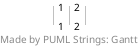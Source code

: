 @startgantt

'Section to start listing tasks

!procedure $json_title($json_in)
    !if %json_key_exists($json_in, startDate)
        project starts $json_in.startDate
    !endif
!endprocedure

' setup closed days and days off
!procedure $json_setupweeks($json_in)
    !if %json_key_exists($json_in, closedDays)
        !foreach $day in $json_in.closedDays
            !if %json_key_exists($day, day)
                $day.day are closed
            !endif
            !if %json_key_exists($day, date)
                $day.date is closed
            !endif
        !endfor
    !endif
!endprocedure
' rendering tasks
!procedure $json2task($json_in)
    !foreach $ta in $json_in.tasks
        !if ($ta.id > 0)
            !$strvar = ""
            !if %json_key_exists($ta, resources)
                !$strvar = $strvar + "on "
                !foreach $re in $ta.resources
                    !$strvar = $strvar + "{"
                    !$strvar = $strvar + $re.name:$re.percent%
                    !$strvar = $strvar + "}"
                !endfor
            !endif
            [$ta.description] $strvar requires $ta.duration days
        !endif
    !endfor
!endprocedure


' add starting constraint for tasks
!procedure $json_startdate($json_in)
    !foreach $ta in $json_in.tasks
        !if %json_key_exists($ta, starts)
            [$ta.description] starts %string($ta.starts)
        !endif
    !endfor
!endprocedure


'section to add in precedding tasks
!procedure $json_end2start($json_in)
    !foreach $ts in $projson.tasks
        !if (%json_key_exists($ts, predecessors))
            !if (%get_json_type($ts.predecessors) == "array")
                !foreach $pr in $ts.predecessors
                    !foreach $tf in $projson.tasks
                        !if ($pr == $tf.id)
                            [$tf.description] -> [$ts.description]
                        !endif
                    !endfor
                !endfor
            !else !if (%get_json_type($ts.predecessors) == "number")
                !foreach $tf2 in $projson.tasks
                    !if ($ts.predecessors == $tf2.id)
                        [$tf2.description] -> [$ts.description]
                    !endif
                !endfor
            !endif
        !endif
    !endfor
!endprocedure

'task completeion listings
!procedure $json_completion($json_in)
    !foreach $ts in $json_in.tasks
        !if %json_key_exists($ts, completed)
            [$ts.description] is $ts.completed% completed
        !else
            [$task.description] is 0% completed
        !endif
    !endfor
!endprocedure

!procedure $json2title($json_in)
    !if %json_key_exists($json_in, projectName)
        title $projson.projectName
    !endif
!endprocedure

!procedure $json2chart($json_in)

    $json_title($json_in)

    $json_setupweeks($json_in)

    $json2task($json_in)

    $json_startdate($json_in)

    $json_end2start($json_in)

    $json_completion($json_in)

    $json2title($json_in)

    footer Made by PUML Strings: Gantt

!endprocedure

!$projson = %load_json(tasks.json)
$json2chart($projson)


@endgantt
